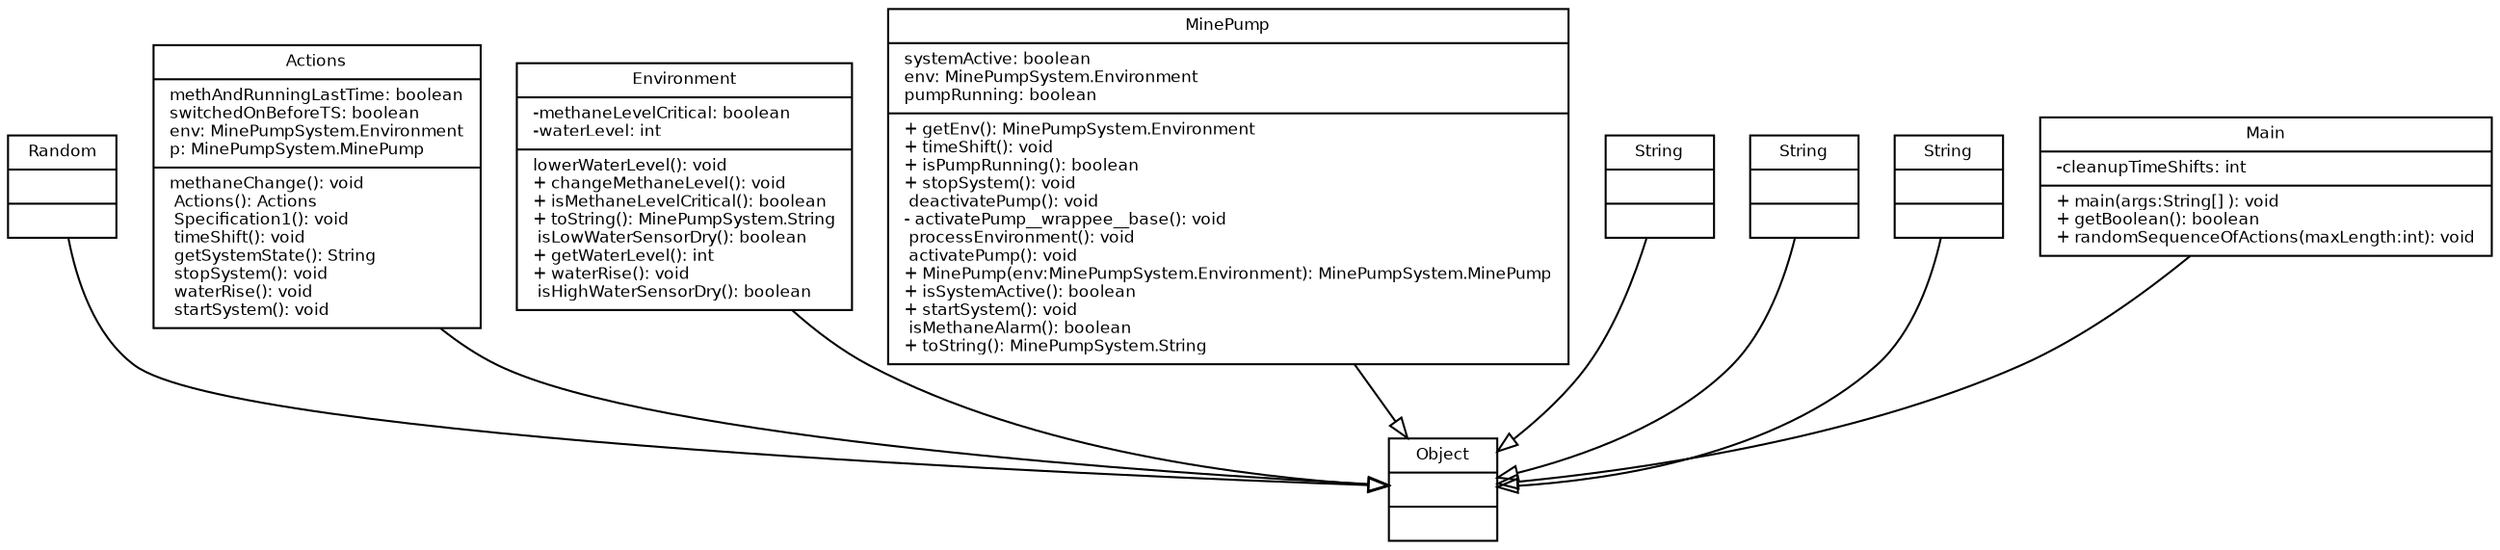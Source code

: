 digraph TypeHierarchy { 
        fontname = "Bitstream Vera Sans"
        fontsize = 8

        node [
                  fontname = "Bitstream Vera Sans"
                  fontsize = 8
                  shape = "record"
        ]

        edge [
                  fontname = "Bitstream Vera Sans"
                  fontsize = 8
        ]

        Random [
                  label = "{Random||}"
        ]

        Actions [
                  label = "{Actions|methAndRunningLastTime: boolean\lswitchedOnBeforeTS: boolean\lenv: MinePumpSystem.Environment\lp: MinePumpSystem.MinePump\l| methaneChange(): void\l Actions(): Actions\l Specification1(): void\l timeShift(): void\l getSystemState(): String\l stopSystem(): void\l waterRise(): void\l startSystem(): void\l}"
        ]

        MinePumpSystem_Environment [
                  label = "{Environment|-methaneLevelCritical: boolean\l-waterLevel: int\l| lowerWaterLevel(): void\l+ changeMethaneLevel(): void\l+ isMethaneLevelCritical(): boolean\l+ toString(): MinePumpSystem.String\l isLowWaterSensorDry(): boolean\l+ getWaterLevel(): int\l+ waterRise(): void\l isHighWaterSensorDry(): boolean\l}"
        ]

        MinePumpSystem_MinePump [
                  label = "{MinePump|systemActive: boolean\lenv: MinePumpSystem.Environment\lpumpRunning: boolean\l|+ getEnv(): MinePumpSystem.Environment\l+ timeShift(): void\l+ isPumpRunning(): boolean\l+ stopSystem(): void\l deactivatePump(): void\l- activatePump__wrappee__base(): void\l processEnvironment(): void\l activatePump(): void\l+ MinePump(env:MinePumpSystem.Environment): MinePumpSystem.MinePump\l+ isSystemActive(): boolean\l+ startSystem(): void\l isMethaneAlarm(): boolean\l+ toString(): MinePumpSystem.String\l}"
        ]

        String [
                  label = "{String||}"
        ]

        java_lang_String [
                  label = "{String||}"
        ]

        java_lang_Object [
                  label = "{Object||}"
        ]

        MinePumpSystem_String [
                  label = "{String||}"
        ]

        Main [
                  label = "{Main|-cleanupTimeShifts: int\l|+ main(args:String[] ): void\l+ getBoolean(): boolean\l+ randomSequenceOfActions(maxLength:int): void\l}"
        ]

        edge [
                  arrowhead = "empty"
                  style = "solid"
                  arrowtail = "none"
        ]

        Random -> java_lang_Object
        Actions -> java_lang_Object
        MinePumpSystem_Environment -> java_lang_Object
        MinePumpSystem_MinePump -> java_lang_Object
        String -> java_lang_Object
        java_lang_String -> java_lang_Object
        MinePumpSystem_String -> java_lang_Object
        Main -> java_lang_Object
        edge [
                  arrowhead = "empty"
                  style = "dashed"
                  arrowtail = "none"
        ]

        edge [
                  arrowhead = "normal"
                  style = "solid"
                  arrowtail = "odot"
        ]

}